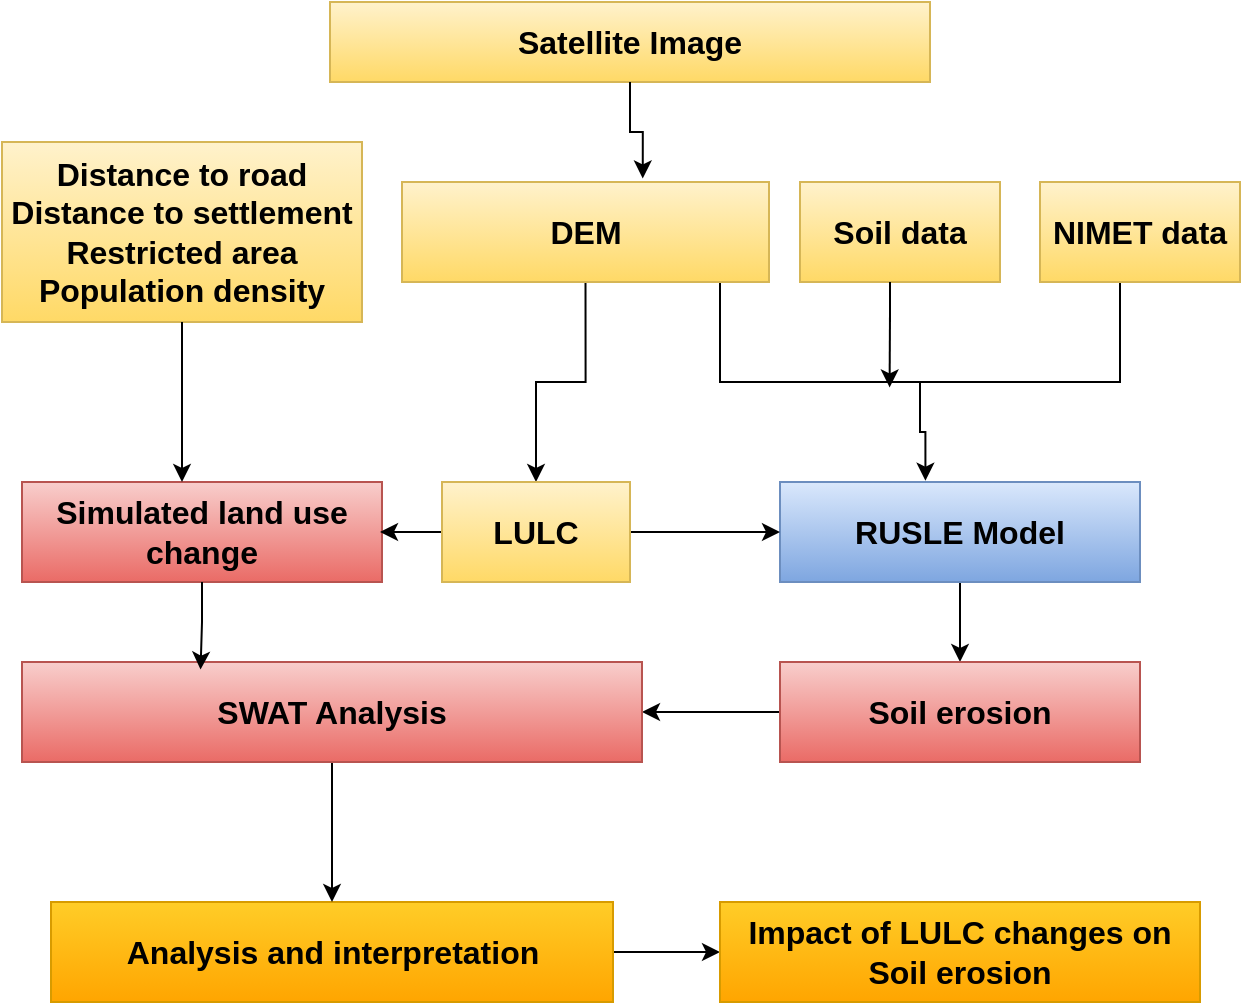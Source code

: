 <mxfile version="24.7.6">
  <diagram name="Page-1" id="VGSq7YTU0kdFoHA4LSmV">
    <mxGraphModel dx="1032" dy="501" grid="1" gridSize="10" guides="1" tooltips="1" connect="1" arrows="1" fold="1" page="1" pageScale="1" pageWidth="827" pageHeight="1169" math="0" shadow="0">
      <root>
        <mxCell id="0" />
        <mxCell id="1" parent="0" />
        <mxCell id="etfBgGuFYs3O8ckc3GrV-1" value="&lt;font style=&quot;font-size: 16px;&quot;&gt;&lt;b&gt;Satellite Image&lt;/b&gt;&lt;/font&gt;" style="rounded=0;whiteSpace=wrap;html=1;fillColor=#fff2cc;gradientColor=#ffd966;strokeColor=#d6b656;" parent="1" vertex="1">
          <mxGeometry x="264" y="250" width="300" height="40" as="geometry" />
        </mxCell>
        <mxCell id="etfBgGuFYs3O8ckc3GrV-2" value="&lt;span style=&quot;font-size: 16px;&quot;&gt;&lt;b&gt;Distance to road&lt;/b&gt;&lt;/span&gt;&lt;div&gt;&lt;span style=&quot;font-size: 16px;&quot;&gt;&lt;b&gt;Distance to settlement&lt;/b&gt;&lt;/span&gt;&lt;/div&gt;&lt;div&gt;&lt;span style=&quot;font-size: 16px;&quot;&gt;&lt;b&gt;Restricted area&lt;/b&gt;&lt;/span&gt;&lt;/div&gt;&lt;div&gt;&lt;span style=&quot;font-size: 16px;&quot;&gt;&lt;b&gt;Population density&lt;/b&gt;&lt;/span&gt;&lt;/div&gt;" style="rounded=0;whiteSpace=wrap;html=1;fillColor=#fff2cc;gradientColor=#ffd966;strokeColor=#d6b656;" parent="1" vertex="1">
          <mxGeometry x="100" y="320" width="180" height="90" as="geometry" />
        </mxCell>
        <mxCell id="etfBgGuFYs3O8ckc3GrV-6" style="edgeStyle=orthogonalEdgeStyle;rounded=0;orthogonalLoop=1;jettySize=auto;html=1;exitX=0.5;exitY=1;exitDx=0;exitDy=0;" parent="1" source="etfBgGuFYs3O8ckc3GrV-3" target="etfBgGuFYs3O8ckc3GrV-5" edge="1">
          <mxGeometry relative="1" as="geometry" />
        </mxCell>
        <mxCell id="etfBgGuFYs3O8ckc3GrV-3" value="&lt;span style=&quot;font-size: 16px;&quot;&gt;&lt;b&gt;RUSLE Model&lt;/b&gt;&lt;/span&gt;" style="rounded=0;whiteSpace=wrap;html=1;fillColor=#dae8fc;gradientColor=#7ea6e0;strokeColor=#6c8ebf;" parent="1" vertex="1">
          <mxGeometry x="489" y="490" width="180" height="50" as="geometry" />
        </mxCell>
        <mxCell id="nnCrBAFcV61VlkzLAmDB-2" style="edgeStyle=orthogonalEdgeStyle;rounded=0;orthogonalLoop=1;jettySize=auto;html=1;exitX=0;exitY=0.5;exitDx=0;exitDy=0;entryX=1;entryY=0.5;entryDx=0;entryDy=0;" edge="1" parent="1" source="etfBgGuFYs3O8ckc3GrV-5" target="nnCrBAFcV61VlkzLAmDB-1">
          <mxGeometry relative="1" as="geometry" />
        </mxCell>
        <mxCell id="etfBgGuFYs3O8ckc3GrV-5" value="&lt;span style=&quot;font-size: 16px;&quot;&gt;&lt;b&gt;Soil erosion&lt;/b&gt;&lt;/span&gt;" style="rounded=0;whiteSpace=wrap;html=1;fillColor=#f8cecc;gradientColor=#ea6b66;strokeColor=#b85450;" parent="1" vertex="1">
          <mxGeometry x="489" y="580" width="180" height="50" as="geometry" />
        </mxCell>
        <mxCell id="etfBgGuFYs3O8ckc3GrV-16" value="&lt;span style=&quot;font-size: 16px;&quot;&gt;&lt;b&gt;Simulated land use change&lt;/b&gt;&lt;/span&gt;" style="rounded=0;whiteSpace=wrap;html=1;fillColor=#f8cecc;gradientColor=#ea6b66;strokeColor=#b85450;" parent="1" vertex="1">
          <mxGeometry x="110" y="490" width="180" height="50" as="geometry" />
        </mxCell>
        <mxCell id="etfBgGuFYs3O8ckc3GrV-19" value="&lt;span style=&quot;font-size: 16px;&quot;&gt;&lt;b&gt;Soil data&lt;/b&gt;&lt;/span&gt;" style="rounded=0;whiteSpace=wrap;html=1;fillColor=#fff2cc;gradientColor=#ffd966;strokeColor=#d6b656;" parent="1" vertex="1">
          <mxGeometry x="499" y="340" width="100" height="50" as="geometry" />
        </mxCell>
        <mxCell id="etfBgGuFYs3O8ckc3GrV-21" value="" style="shape=partialRectangle;whiteSpace=wrap;html=1;bottom=1;right=1;left=1;top=0;fillColor=none;routingCenterX=-0.5;" parent="1" vertex="1">
          <mxGeometry x="459" y="390" width="200" height="50" as="geometry" />
        </mxCell>
        <mxCell id="etfBgGuFYs3O8ckc3GrV-23" style="edgeStyle=orthogonalEdgeStyle;rounded=0;orthogonalLoop=1;jettySize=auto;html=1;exitX=0.5;exitY=1;exitDx=0;exitDy=0;entryX=0.404;entryY=-0.013;entryDx=0;entryDy=0;entryPerimeter=0;" parent="1" source="etfBgGuFYs3O8ckc3GrV-21" target="etfBgGuFYs3O8ckc3GrV-3" edge="1">
          <mxGeometry relative="1" as="geometry" />
        </mxCell>
        <mxCell id="etfBgGuFYs3O8ckc3GrV-24" value="" style="line;strokeWidth=1;direction=south;html=1;" parent="1" vertex="1">
          <mxGeometry x="539" y="390" width="10" height="20" as="geometry" />
        </mxCell>
        <mxCell id="nnCrBAFcV61VlkzLAmDB-19" style="edgeStyle=orthogonalEdgeStyle;rounded=0;orthogonalLoop=1;jettySize=auto;html=1;exitX=0.5;exitY=1;exitDx=0;exitDy=0;" edge="1" parent="1" source="etfBgGuFYs3O8ckc3GrV-28" target="etfBgGuFYs3O8ckc3GrV-32">
          <mxGeometry relative="1" as="geometry" />
        </mxCell>
        <mxCell id="etfBgGuFYs3O8ckc3GrV-28" value="&lt;span style=&quot;font-size: 16px;&quot;&gt;&lt;b&gt;DEM&lt;/b&gt;&lt;/span&gt;" style="rounded=0;whiteSpace=wrap;html=1;fillColor=#fff2cc;gradientColor=#ffd966;strokeColor=#d6b656;" parent="1" vertex="1">
          <mxGeometry x="300" y="340" width="183.5" height="50" as="geometry" />
        </mxCell>
        <mxCell id="etfBgGuFYs3O8ckc3GrV-29" value="&lt;span style=&quot;font-size: 16px;&quot;&gt;&lt;b&gt;NIMET data&lt;/b&gt;&lt;/span&gt;" style="rounded=0;whiteSpace=wrap;html=1;fillColor=#fff2cc;gradientColor=#ffd966;strokeColor=#d6b656;" parent="1" vertex="1">
          <mxGeometry x="619" y="340" width="100" height="50" as="geometry" />
        </mxCell>
        <mxCell id="etfBgGuFYs3O8ckc3GrV-34" style="edgeStyle=orthogonalEdgeStyle;rounded=0;orthogonalLoop=1;jettySize=auto;html=1;exitX=1;exitY=0.5;exitDx=0;exitDy=0;" parent="1" source="etfBgGuFYs3O8ckc3GrV-32" target="etfBgGuFYs3O8ckc3GrV-3" edge="1">
          <mxGeometry relative="1" as="geometry" />
        </mxCell>
        <mxCell id="etfBgGuFYs3O8ckc3GrV-35" style="edgeStyle=orthogonalEdgeStyle;rounded=0;orthogonalLoop=1;jettySize=auto;html=1;exitX=0;exitY=0.5;exitDx=0;exitDy=0;entryX=1;entryY=0.5;entryDx=0;entryDy=0;" parent="1" source="etfBgGuFYs3O8ckc3GrV-32" edge="1">
          <mxGeometry relative="1" as="geometry">
            <mxPoint x="289" y="515" as="targetPoint" />
          </mxGeometry>
        </mxCell>
        <mxCell id="etfBgGuFYs3O8ckc3GrV-32" value="&lt;span style=&quot;font-size: 16px;&quot;&gt;&lt;b&gt;LULC&lt;/b&gt;&lt;/span&gt;" style="rounded=0;whiteSpace=wrap;html=1;fillColor=#fff2cc;gradientColor=#ffd966;strokeColor=#d6b656;" parent="1" vertex="1">
          <mxGeometry x="320" y="490" width="94" height="50" as="geometry" />
        </mxCell>
        <mxCell id="nnCrBAFcV61VlkzLAmDB-11" style="edgeStyle=orthogonalEdgeStyle;rounded=0;orthogonalLoop=1;jettySize=auto;html=1;exitX=1;exitY=0.5;exitDx=0;exitDy=0;" edge="1" parent="1" source="etfBgGuFYs3O8ckc3GrV-37" target="etfBgGuFYs3O8ckc3GrV-40">
          <mxGeometry relative="1" as="geometry" />
        </mxCell>
        <mxCell id="etfBgGuFYs3O8ckc3GrV-37" value="&lt;span style=&quot;font-size: 16px;&quot;&gt;&lt;b&gt;Analysis and interpretation&lt;/b&gt;&lt;/span&gt;" style="rounded=0;whiteSpace=wrap;html=1;fillColor=#ffcd28;gradientColor=#ffa500;strokeColor=#d79b00;" parent="1" vertex="1">
          <mxGeometry x="124.5" y="700" width="281" height="50" as="geometry" />
        </mxCell>
        <mxCell id="etfBgGuFYs3O8ckc3GrV-40" value="&lt;span style=&quot;font-size: 16px;&quot;&gt;&lt;b&gt;Impact of LULC changes on Soil erosion&lt;/b&gt;&lt;/span&gt;" style="rounded=0;whiteSpace=wrap;html=1;fillColor=#ffcd28;gradientColor=#ffa500;strokeColor=#d79b00;" parent="1" vertex="1">
          <mxGeometry x="459" y="700" width="240" height="50" as="geometry" />
        </mxCell>
        <mxCell id="nnCrBAFcV61VlkzLAmDB-10" style="edgeStyle=orthogonalEdgeStyle;rounded=0;orthogonalLoop=1;jettySize=auto;html=1;exitX=0.5;exitY=1;exitDx=0;exitDy=0;entryX=0.5;entryY=0;entryDx=0;entryDy=0;" edge="1" parent="1" source="nnCrBAFcV61VlkzLAmDB-1" target="etfBgGuFYs3O8ckc3GrV-37">
          <mxGeometry relative="1" as="geometry" />
        </mxCell>
        <mxCell id="nnCrBAFcV61VlkzLAmDB-1" value="&lt;span style=&quot;font-size: 16px;&quot;&gt;&lt;b&gt;SWAT Analysis&lt;/b&gt;&lt;/span&gt;" style="rounded=0;whiteSpace=wrap;html=1;fillColor=#f8cecc;gradientColor=#ea6b66;strokeColor=#b85450;" vertex="1" parent="1">
          <mxGeometry x="110" y="580" width="310" height="50" as="geometry" />
        </mxCell>
        <mxCell id="nnCrBAFcV61VlkzLAmDB-3" style="edgeStyle=orthogonalEdgeStyle;rounded=0;orthogonalLoop=1;jettySize=auto;html=1;exitX=0.5;exitY=1;exitDx=0;exitDy=0;entryX=0.288;entryY=0.076;entryDx=0;entryDy=0;entryPerimeter=0;" edge="1" parent="1" source="etfBgGuFYs3O8ckc3GrV-16" target="nnCrBAFcV61VlkzLAmDB-1">
          <mxGeometry relative="1" as="geometry" />
        </mxCell>
        <mxCell id="nnCrBAFcV61VlkzLAmDB-6" style="edgeStyle=orthogonalEdgeStyle;rounded=0;orthogonalLoop=1;jettySize=auto;html=1;exitX=0.5;exitY=1;exitDx=0;exitDy=0;" edge="1" parent="1" source="etfBgGuFYs3O8ckc3GrV-2">
          <mxGeometry relative="1" as="geometry">
            <mxPoint x="189.5" y="460" as="sourcePoint" />
            <mxPoint x="190" y="490" as="targetPoint" />
          </mxGeometry>
        </mxCell>
        <mxCell id="nnCrBAFcV61VlkzLAmDB-13" style="edgeStyle=orthogonalEdgeStyle;rounded=0;orthogonalLoop=1;jettySize=auto;html=1;exitX=0.75;exitY=0.5;exitDx=0;exitDy=0;exitPerimeter=0;entryX=0.424;entryY=1.054;entryDx=0;entryDy=0;entryPerimeter=0;" edge="1" parent="1" source="etfBgGuFYs3O8ckc3GrV-24" target="etfBgGuFYs3O8ckc3GrV-21">
          <mxGeometry relative="1" as="geometry" />
        </mxCell>
        <mxCell id="nnCrBAFcV61VlkzLAmDB-18" style="edgeStyle=orthogonalEdgeStyle;rounded=0;orthogonalLoop=1;jettySize=auto;html=1;exitX=0.5;exitY=1;exitDx=0;exitDy=0;entryX=0.656;entryY=-0.035;entryDx=0;entryDy=0;entryPerimeter=0;" edge="1" parent="1" source="etfBgGuFYs3O8ckc3GrV-1" target="etfBgGuFYs3O8ckc3GrV-28">
          <mxGeometry relative="1" as="geometry" />
        </mxCell>
      </root>
    </mxGraphModel>
  </diagram>
</mxfile>
